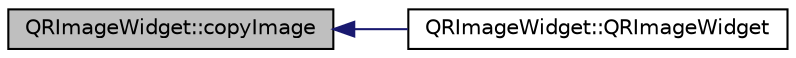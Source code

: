 digraph "QRImageWidget::copyImage"
{
  edge [fontname="Helvetica",fontsize="10",labelfontname="Helvetica",labelfontsize="10"];
  node [fontname="Helvetica",fontsize="10",shape=record];
  rankdir="LR";
  Node10 [label="QRImageWidget::copyImage",height=0.2,width=0.4,color="black", fillcolor="grey75", style="filled", fontcolor="black"];
  Node10 -> Node11 [dir="back",color="midnightblue",fontsize="10",style="solid",fontname="Helvetica"];
  Node11 [label="QRImageWidget::QRImageWidget",height=0.2,width=0.4,color="black", fillcolor="white", style="filled",URL="$class_q_r_image_widget.html#a6e4e5dbe06f17431e053d484e1f54ba9"];
}
